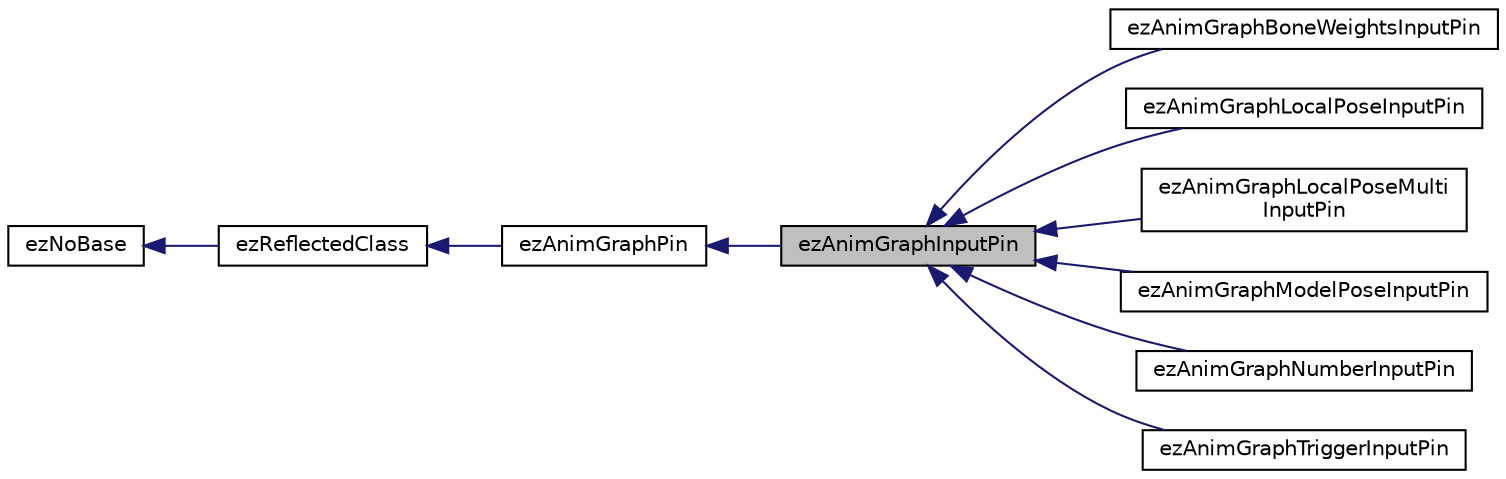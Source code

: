 digraph "ezAnimGraphInputPin"
{
 // LATEX_PDF_SIZE
  edge [fontname="Helvetica",fontsize="10",labelfontname="Helvetica",labelfontsize="10"];
  node [fontname="Helvetica",fontsize="10",shape=record];
  rankdir="LR";
  Node1 [label="ezAnimGraphInputPin",height=0.2,width=0.4,color="black", fillcolor="grey75", style="filled", fontcolor="black",tooltip=" "];
  Node2 -> Node1 [dir="back",color="midnightblue",fontsize="10",style="solid",fontname="Helvetica"];
  Node2 [label="ezAnimGraphPin",height=0.2,width=0.4,color="black", fillcolor="white", style="filled",URL="$d2/de1/classez_anim_graph_pin.htm",tooltip=" "];
  Node3 -> Node2 [dir="back",color="midnightblue",fontsize="10",style="solid",fontname="Helvetica"];
  Node3 [label="ezReflectedClass",height=0.2,width=0.4,color="black", fillcolor="white", style="filled",URL="$db/d45/classez_reflected_class.htm",tooltip="All classes that should be dynamically reflectable, need to be derived from this base class."];
  Node4 -> Node3 [dir="back",color="midnightblue",fontsize="10",style="solid",fontname="Helvetica"];
  Node4 [label="ezNoBase",height=0.2,width=0.4,color="black", fillcolor="white", style="filled",URL="$d4/d02/classez_no_base.htm",tooltip="Dummy type to pass to templates and macros that expect a base type for a class that has no base."];
  Node1 -> Node5 [dir="back",color="midnightblue",fontsize="10",style="solid",fontname="Helvetica"];
  Node5 [label="ezAnimGraphBoneWeightsInputPin",height=0.2,width=0.4,color="black", fillcolor="white", style="filled",URL="$d3/df7/classez_anim_graph_bone_weights_input_pin.htm",tooltip=" "];
  Node1 -> Node6 [dir="back",color="midnightblue",fontsize="10",style="solid",fontname="Helvetica"];
  Node6 [label="ezAnimGraphLocalPoseInputPin",height=0.2,width=0.4,color="black", fillcolor="white", style="filled",URL="$d7/de3/classez_anim_graph_local_pose_input_pin.htm",tooltip=" "];
  Node1 -> Node7 [dir="back",color="midnightblue",fontsize="10",style="solid",fontname="Helvetica"];
  Node7 [label="ezAnimGraphLocalPoseMulti\lInputPin",height=0.2,width=0.4,color="black", fillcolor="white", style="filled",URL="$d4/d5b/classez_anim_graph_local_pose_multi_input_pin.htm",tooltip=" "];
  Node1 -> Node8 [dir="back",color="midnightblue",fontsize="10",style="solid",fontname="Helvetica"];
  Node8 [label="ezAnimGraphModelPoseInputPin",height=0.2,width=0.4,color="black", fillcolor="white", style="filled",URL="$d1/d77/classez_anim_graph_model_pose_input_pin.htm",tooltip=" "];
  Node1 -> Node9 [dir="back",color="midnightblue",fontsize="10",style="solid",fontname="Helvetica"];
  Node9 [label="ezAnimGraphNumberInputPin",height=0.2,width=0.4,color="black", fillcolor="white", style="filled",URL="$d9/df6/classez_anim_graph_number_input_pin.htm",tooltip=" "];
  Node1 -> Node10 [dir="back",color="midnightblue",fontsize="10",style="solid",fontname="Helvetica"];
  Node10 [label="ezAnimGraphTriggerInputPin",height=0.2,width=0.4,color="black", fillcolor="white", style="filled",URL="$d8/db1/classez_anim_graph_trigger_input_pin.htm",tooltip=" "];
}

